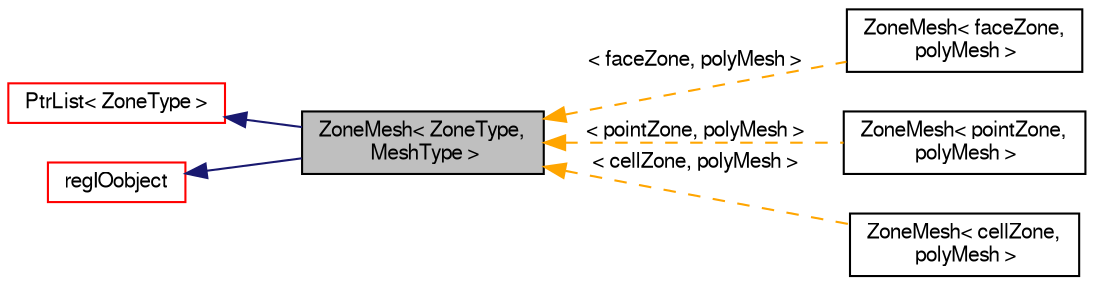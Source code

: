 digraph "ZoneMesh&lt; ZoneType, MeshType &gt;"
{
  bgcolor="transparent";
  edge [fontname="FreeSans",fontsize="10",labelfontname="FreeSans",labelfontsize="10"];
  node [fontname="FreeSans",fontsize="10",shape=record];
  rankdir="LR";
  Node0 [label="ZoneMesh\< ZoneType,\l MeshType \>",height=0.2,width=0.4,color="black", fillcolor="grey75", style="filled", fontcolor="black"];
  Node1 -> Node0 [dir="back",color="midnightblue",fontsize="10",style="solid",fontname="FreeSans"];
  Node1 [label="PtrList\< ZoneType \>",height=0.2,width=0.4,color="red",URL="$a25914.html"];
  Node3 -> Node0 [dir="back",color="midnightblue",fontsize="10",style="solid",fontname="FreeSans"];
  Node3 [label="regIOobject",height=0.2,width=0.4,color="red",URL="$a26334.html",tooltip="regIOobject is an abstract class derived from IOobject to handle automatic object registration with t..."];
  Node0 -> Node5 [dir="back",color="orange",fontsize="10",style="dashed",label=" \< faceZone, polyMesh \>" ,fontname="FreeSans"];
  Node5 [label="ZoneMesh\< faceZone,\l polyMesh \>",height=0.2,width=0.4,color="black",URL="$a27522.html"];
  Node0 -> Node6 [dir="back",color="orange",fontsize="10",style="dashed",label=" \< pointZone, polyMesh \>" ,fontname="FreeSans"];
  Node6 [label="ZoneMesh\< pointZone,\l polyMesh \>",height=0.2,width=0.4,color="black",URL="$a27522.html"];
  Node0 -> Node7 [dir="back",color="orange",fontsize="10",style="dashed",label=" \< cellZone, polyMesh \>" ,fontname="FreeSans"];
  Node7 [label="ZoneMesh\< cellZone,\l polyMesh \>",height=0.2,width=0.4,color="black",URL="$a27522.html"];
}
